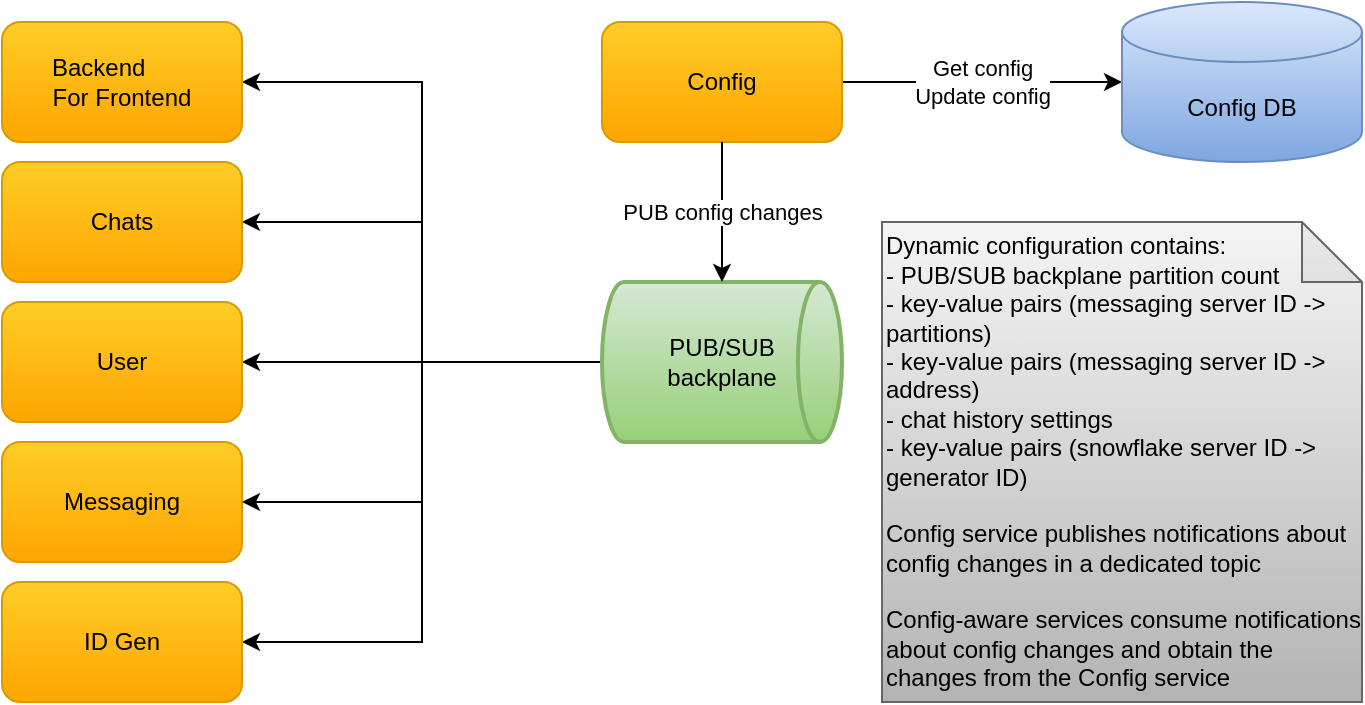 <mxfile version="22.1.2" type="device">
  <diagram id="G4t1x3i_cumIOjZ8GDXV" name="Page-1">
    <mxGraphModel dx="2020" dy="1203" grid="1" gridSize="10" guides="1" tooltips="1" connect="1" arrows="1" fold="1" page="1" pageScale="1" pageWidth="850" pageHeight="1100" math="0" shadow="0">
      <root>
        <mxCell id="0" />
        <mxCell id="1" parent="0" />
        <mxCell id="zEOiwxzGmeE4_qA-A_0B-2" value="Dynamic configuration contains:&lt;br&gt;- PUB/SUB backplane partition count&lt;br&gt;- key-value pairs&amp;nbsp;(messaging server ID -&amp;gt; partitions)&lt;br&gt;- key-value pairs&amp;nbsp;(messaging&amp;nbsp;server ID -&amp;gt; address)&lt;br&gt;- chat history settings&lt;br&gt;- key-value pairs (snowflake server ID -&amp;gt; generator ID)&lt;br&gt;&lt;br&gt;Config service publishes notifications about config changes in a dedicated topic&lt;br&gt;&lt;br&gt;Config-aware services consume notifications about config changes and obtain the changes from the Config service" style="shape=note;whiteSpace=wrap;html=1;backgroundOutline=1;darkOpacity=0.05;align=left;gradientColor=#b3b3b3;fillColor=#f5f5f5;strokeColor=#666666;" parent="1" vertex="1">
          <mxGeometry x="520" y="180" width="240" height="240" as="geometry" />
        </mxCell>
        <mxCell id="WAReTh2NtruZ-ETWnuQE-11" value="&lt;font style=&quot;font-size: 12px&quot;&gt;Messaging&lt;/font&gt;" style="rounded=1;whiteSpace=wrap;html=1;gradientColor=#ffa500;fillColor=#ffcd28;strokeColor=#d79b00;" parent="1" vertex="1">
          <mxGeometry x="80" y="290" width="120" height="60" as="geometry" />
        </mxCell>
        <mxCell id="edGWvWXKQ8FDzD90E3AD-5" style="edgeStyle=orthogonalEdgeStyle;rounded=0;orthogonalLoop=1;jettySize=auto;html=1;entryX=1;entryY=0.5;entryDx=0;entryDy=0;" edge="1" parent="1" source="WAReTh2NtruZ-ETWnuQE-13" target="WAReTh2NtruZ-ETWnuQE-24">
          <mxGeometry relative="1" as="geometry" />
        </mxCell>
        <mxCell id="edGWvWXKQ8FDzD90E3AD-6" style="edgeStyle=orthogonalEdgeStyle;rounded=0;orthogonalLoop=1;jettySize=auto;html=1;entryX=1;entryY=0.5;entryDx=0;entryDy=0;" edge="1" parent="1" source="WAReTh2NtruZ-ETWnuQE-13" target="WAReTh2NtruZ-ETWnuQE-19">
          <mxGeometry relative="1" as="geometry" />
        </mxCell>
        <mxCell id="edGWvWXKQ8FDzD90E3AD-7" value="" style="edgeStyle=orthogonalEdgeStyle;rounded=0;orthogonalLoop=1;jettySize=auto;html=1;entryX=1;entryY=0.5;entryDx=0;entryDy=0;" edge="1" parent="1" source="WAReTh2NtruZ-ETWnuQE-13" target="vOK45yCCNcbg0Topnff8-3">
          <mxGeometry x="-0.412" relative="1" as="geometry">
            <mxPoint as="offset" />
          </mxGeometry>
        </mxCell>
        <mxCell id="edGWvWXKQ8FDzD90E3AD-8" style="edgeStyle=orthogonalEdgeStyle;rounded=0;orthogonalLoop=1;jettySize=auto;html=1;entryX=1;entryY=0.5;entryDx=0;entryDy=0;" edge="1" parent="1" source="WAReTh2NtruZ-ETWnuQE-13" target="WAReTh2NtruZ-ETWnuQE-11">
          <mxGeometry relative="1" as="geometry" />
        </mxCell>
        <mxCell id="edGWvWXKQ8FDzD90E3AD-9" style="edgeStyle=orthogonalEdgeStyle;rounded=0;orthogonalLoop=1;jettySize=auto;html=1;entryX=1;entryY=0.5;entryDx=0;entryDy=0;" edge="1" parent="1" source="WAReTh2NtruZ-ETWnuQE-13" target="edGWvWXKQ8FDzD90E3AD-1">
          <mxGeometry relative="1" as="geometry" />
        </mxCell>
        <mxCell id="WAReTh2NtruZ-ETWnuQE-13" value="PUB/SUB&lt;br&gt;backplane" style="strokeWidth=2;html=1;shape=mxgraph.flowchart.direct_data;whiteSpace=wrap;gradientColor=#97d077;fillColor=#d5e8d4;strokeColor=#82b366;" parent="1" vertex="1">
          <mxGeometry x="380" y="210" width="120" height="80" as="geometry" />
        </mxCell>
        <mxCell id="WAReTh2NtruZ-ETWnuQE-16" value="Get config&lt;br style=&quot;border-color: var(--border-color);&quot;&gt;Update config" style="edgeStyle=orthogonalEdgeStyle;rounded=0;orthogonalLoop=1;jettySize=auto;html=1;entryX=0;entryY=0.5;entryDx=0;entryDy=0;entryPerimeter=0;exitX=1;exitY=0.5;exitDx=0;exitDy=0;" parent="1" source="WAReTh2NtruZ-ETWnuQE-17" target="WAReTh2NtruZ-ETWnuQE-18" edge="1">
          <mxGeometry relative="1" as="geometry" />
        </mxCell>
        <mxCell id="WAReTh2NtruZ-ETWnuQE-17" value="Config" style="rounded=1;whiteSpace=wrap;html=1;gradientColor=#ffa500;fillColor=#ffcd28;strokeColor=#d79b00;" parent="1" vertex="1">
          <mxGeometry x="380" y="80" width="120" height="60" as="geometry" />
        </mxCell>
        <mxCell id="WAReTh2NtruZ-ETWnuQE-18" value="Config DB" style="shape=cylinder3;whiteSpace=wrap;html=1;boundedLbl=1;backgroundOutline=1;size=15;gradientColor=#7ea6e0;fillColor=#dae8fc;strokeColor=#6c8ebf;" parent="1" vertex="1">
          <mxGeometry x="640" y="70" width="120" height="80" as="geometry" />
        </mxCell>
        <mxCell id="WAReTh2NtruZ-ETWnuQE-19" value="&lt;font style=&quot;font-size: 12px&quot;&gt;Chats&lt;/font&gt;" style="rounded=1;whiteSpace=wrap;html=1;gradientColor=#ffa500;fillColor=#ffcd28;strokeColor=#d79b00;" parent="1" vertex="1">
          <mxGeometry x="80" y="150" width="120" height="60" as="geometry" />
        </mxCell>
        <mxCell id="WAReTh2NtruZ-ETWnuQE-24" value="&lt;font style=&quot;font-size: 12px&quot;&gt;Backend&amp;nbsp; &amp;nbsp; &amp;nbsp; &amp;nbsp;&lt;br&gt;For Frontend&lt;/font&gt;" style="rounded=1;whiteSpace=wrap;html=1;gradientColor=#ffa500;fillColor=#ffcd28;strokeColor=#d79b00;" parent="1" vertex="1">
          <mxGeometry x="80" y="80" width="120" height="60" as="geometry" />
        </mxCell>
        <mxCell id="vOK45yCCNcbg0Topnff8-3" value="&lt;font style=&quot;font-size: 12px&quot;&gt;User&lt;/font&gt;" style="rounded=1;whiteSpace=wrap;html=1;gradientColor=#ffa500;fillColor=#ffcd28;strokeColor=#d79b00;" parent="1" vertex="1">
          <mxGeometry x="80" y="220" width="120" height="60" as="geometry" />
        </mxCell>
        <mxCell id="edGWvWXKQ8FDzD90E3AD-1" value="&lt;font style=&quot;font-size: 12px&quot;&gt;ID Gen&lt;/font&gt;" style="rounded=1;whiteSpace=wrap;html=1;gradientColor=#ffa500;fillColor=#ffcd28;strokeColor=#d79b00;" vertex="1" parent="1">
          <mxGeometry x="80" y="360" width="120" height="60" as="geometry" />
        </mxCell>
        <mxCell id="edGWvWXKQ8FDzD90E3AD-4" value="PUB config changes" style="edgeStyle=orthogonalEdgeStyle;rounded=0;orthogonalLoop=1;jettySize=auto;html=1;entryX=0.5;entryY=0;entryDx=0;entryDy=0;entryPerimeter=0;" edge="1" parent="1" source="WAReTh2NtruZ-ETWnuQE-17" target="WAReTh2NtruZ-ETWnuQE-13">
          <mxGeometry relative="1" as="geometry" />
        </mxCell>
      </root>
    </mxGraphModel>
  </diagram>
</mxfile>
